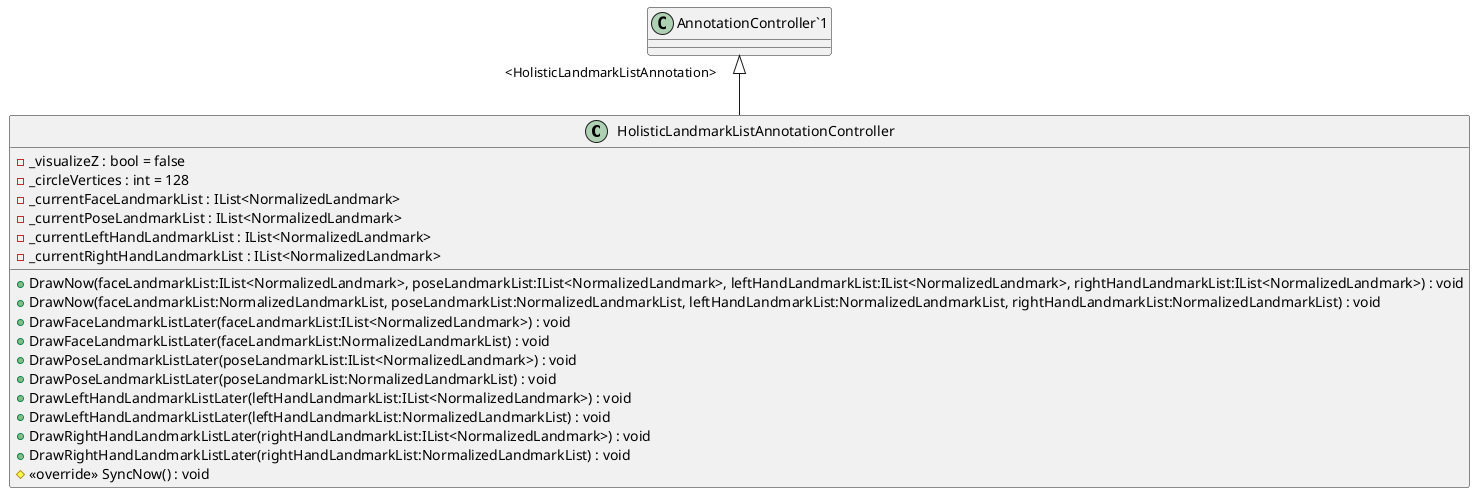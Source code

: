 @startuml
class HolisticLandmarkListAnnotationController {
    - _visualizeZ : bool = false
    - _circleVertices : int = 128
    - _currentFaceLandmarkList : IList<NormalizedLandmark>
    - _currentPoseLandmarkList : IList<NormalizedLandmark>
    - _currentLeftHandLandmarkList : IList<NormalizedLandmark>
    - _currentRightHandLandmarkList : IList<NormalizedLandmark>
    + DrawNow(faceLandmarkList:IList<NormalizedLandmark>, poseLandmarkList:IList<NormalizedLandmark>, leftHandLandmarkList:IList<NormalizedLandmark>, rightHandLandmarkList:IList<NormalizedLandmark>) : void
    + DrawNow(faceLandmarkList:NormalizedLandmarkList, poseLandmarkList:NormalizedLandmarkList, leftHandLandmarkList:NormalizedLandmarkList, rightHandLandmarkList:NormalizedLandmarkList) : void
    + DrawFaceLandmarkListLater(faceLandmarkList:IList<NormalizedLandmark>) : void
    + DrawFaceLandmarkListLater(faceLandmarkList:NormalizedLandmarkList) : void
    + DrawPoseLandmarkListLater(poseLandmarkList:IList<NormalizedLandmark>) : void
    + DrawPoseLandmarkListLater(poseLandmarkList:NormalizedLandmarkList) : void
    + DrawLeftHandLandmarkListLater(leftHandLandmarkList:IList<NormalizedLandmark>) : void
    + DrawLeftHandLandmarkListLater(leftHandLandmarkList:NormalizedLandmarkList) : void
    + DrawRightHandLandmarkListLater(rightHandLandmarkList:IList<NormalizedLandmark>) : void
    + DrawRightHandLandmarkListLater(rightHandLandmarkList:NormalizedLandmarkList) : void
    # <<override>> SyncNow() : void
}
"AnnotationController`1" "<HolisticLandmarkListAnnotation>" <|-- HolisticLandmarkListAnnotationController
@enduml
